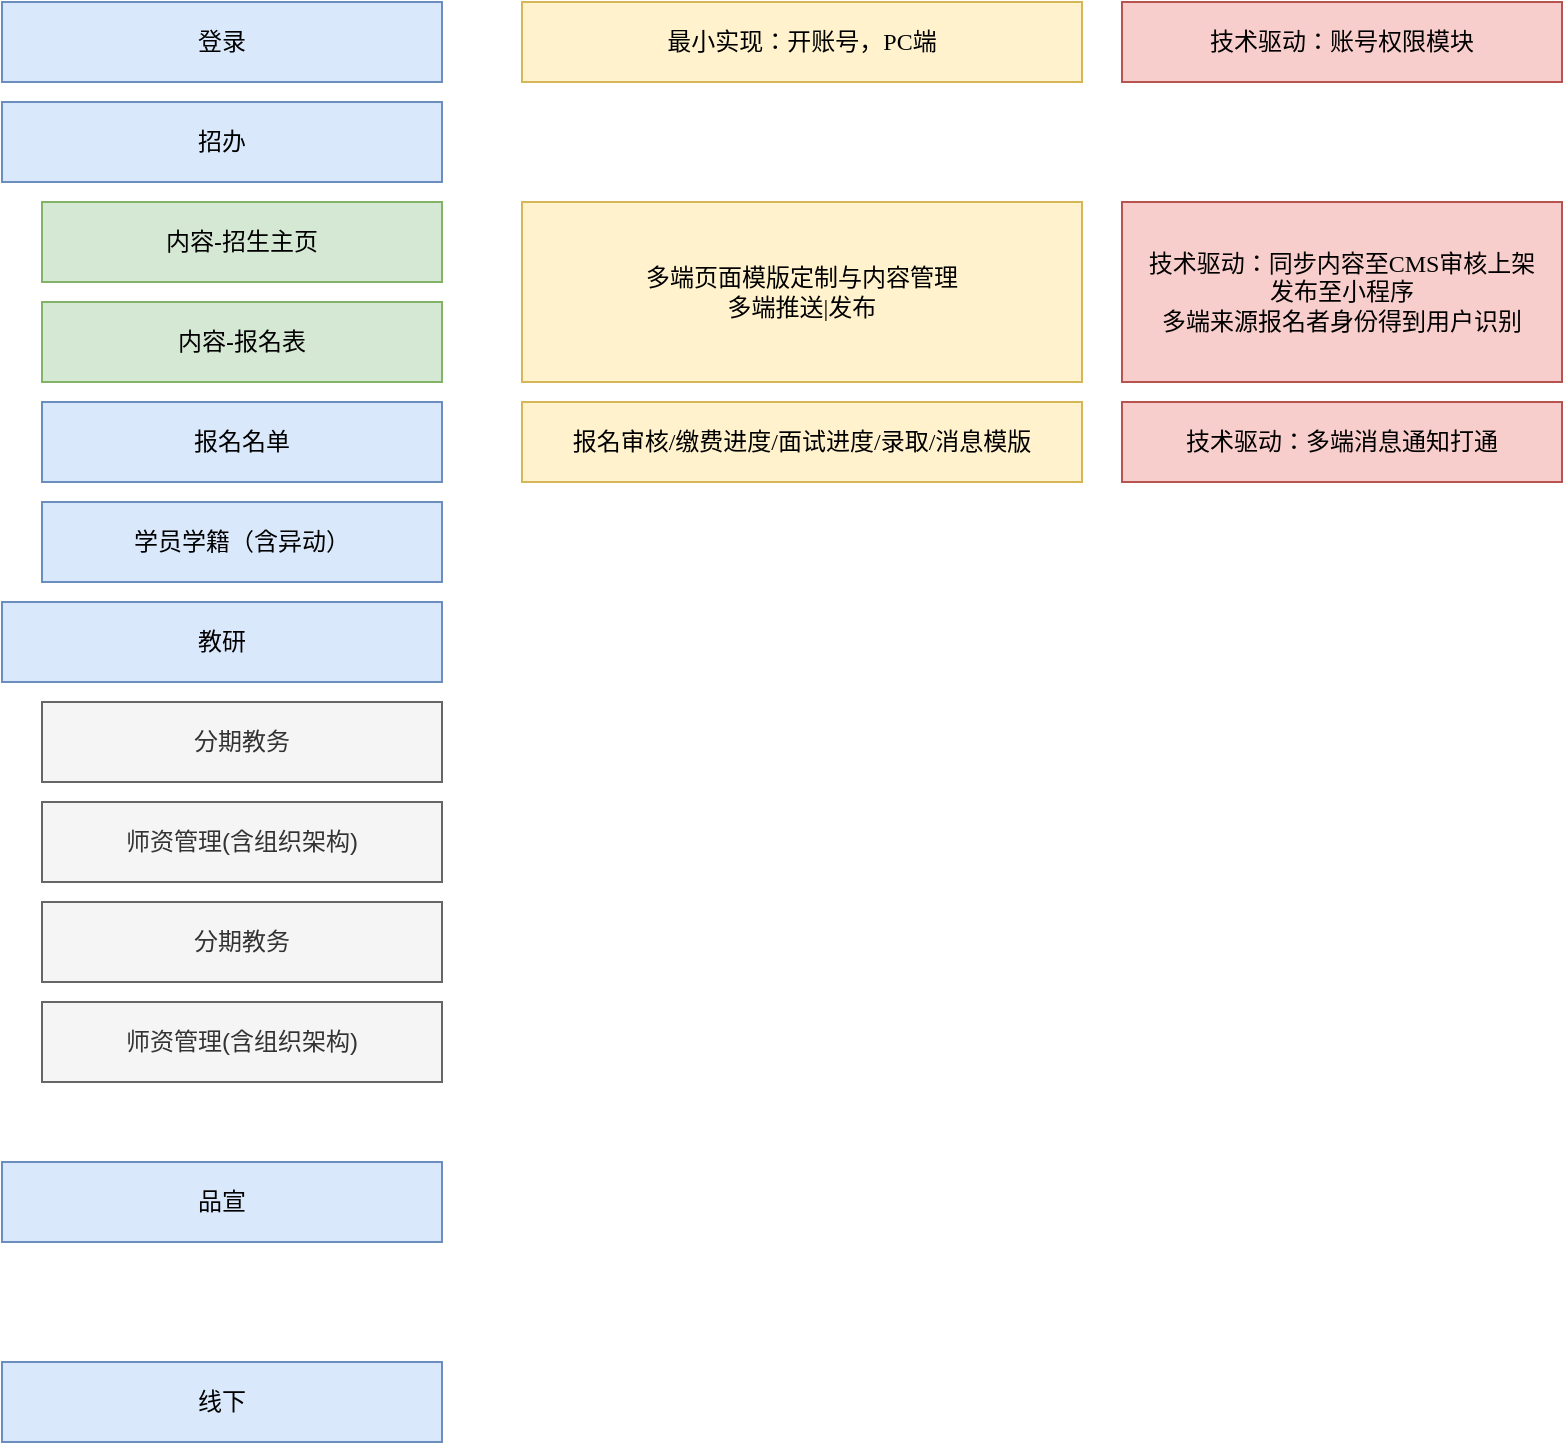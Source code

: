 <mxfile version="10.5.2" type="github"><diagram id="muJamJ3BkCML9OjMZfYO" name="ç¬¬ 1 é¡µ"><mxGraphModel dx="944" dy="694" grid="1" gridSize="10" guides="1" tooltips="1" connect="1" arrows="1" fold="1" page="1" pageScale="1" pageWidth="827" pageHeight="1169" math="0" shadow="0"><root><mxCell id="0"/><mxCell id="1" parent="0"/><mxCell id="cs4dVlUt-hu-rEEq9zMN-7" value="&lt;div&gt;多端页面模版定制与内容管理&lt;/div&gt;&lt;div&gt;多端推送|发布&lt;/div&gt;" style="rounded=0;whiteSpace=wrap;html=1;fontFamily=Garamond;fillColor=#fff2cc;strokeColor=#d6b656;" vertex="1" parent="1"><mxGeometry x="280" y="120" width="280" height="90" as="geometry"/></mxCell><mxCell id="BC2veUDq2d-ozrnxi1P3-29" value="招办" style="rounded=0;whiteSpace=wrap;html=1;fillColor=#dae8fc;strokeColor=#6c8ebf;" parent="1" vertex="1"><mxGeometry x="20" y="70" width="220" height="40" as="geometry"/></mxCell><mxCell id="BC2veUDq2d-ozrnxi1P3-30" value="教研" style="rounded=0;whiteSpace=wrap;html=1;fillColor=#dae8fc;strokeColor=#6c8ebf;" parent="1" vertex="1"><mxGeometry x="20" y="320" width="220" height="40" as="geometry"/></mxCell><mxCell id="BC2veUDq2d-ozrnxi1P3-31" value="品宣" style="rounded=0;whiteSpace=wrap;html=1;fillColor=#dae8fc;strokeColor=#6c8ebf;" parent="1" vertex="1"><mxGeometry x="20" y="600" width="220" height="40" as="geometry"/></mxCell><mxCell id="BC2veUDq2d-ozrnxi1P3-32" value="线下" style="rounded=0;whiteSpace=wrap;html=1;fillColor=#dae8fc;strokeColor=#6c8ebf;" parent="1" vertex="1"><mxGeometry x="20" y="700" width="220" height="40" as="geometry"/></mxCell><mxCell id="BC2veUDq2d-ozrnxi1P3-34" value="内容-招生主页" style="text;html=1;strokeColor=#82b366;fillColor=#d5e8d4;align=center;verticalAlign=middle;whiteSpace=wrap;rounded=0;" parent="1" vertex="1"><mxGeometry x="40" y="120" width="200" height="40" as="geometry"/></mxCell><mxCell id="BC2veUDq2d-ozrnxi1P3-35" value="内容-报名表" style="text;html=1;strokeColor=#82b366;fillColor=#d5e8d4;align=center;verticalAlign=middle;whiteSpace=wrap;rounded=0;" parent="1" vertex="1"><mxGeometry x="40" y="170" width="200" height="40" as="geometry"/></mxCell><mxCell id="BC2veUDq2d-ozrnxi1P3-37" value="学员学籍（含异动）" style="text;html=1;strokeColor=#6c8ebf;fillColor=#dae8fc;align=center;verticalAlign=middle;whiteSpace=wrap;rounded=0;" parent="1" vertex="1"><mxGeometry x="40" y="270" width="200" height="40" as="geometry"/></mxCell><mxCell id="cs4dVlUt-hu-rEEq9zMN-1" value="分期教务" style="text;html=1;strokeColor=#666666;fillColor=#f5f5f5;align=center;verticalAlign=middle;whiteSpace=wrap;rounded=0;fontColor=#333333;" vertex="1" parent="1"><mxGeometry x="40" y="370" width="200" height="40" as="geometry"/></mxCell><mxCell id="cs4dVlUt-hu-rEEq9zMN-2" value="师资管理(含组织架构)" style="text;html=1;strokeColor=#666666;fillColor=#f5f5f5;align=center;verticalAlign=middle;whiteSpace=wrap;rounded=0;fontColor=#333333;" vertex="1" parent="1"><mxGeometry x="40" y="420" width="200" height="40" as="geometry"/></mxCell><mxCell id="cs4dVlUt-hu-rEEq9zMN-3" value="师资管理(含组织架构)" style="text;html=1;strokeColor=#666666;fillColor=#f5f5f5;align=center;verticalAlign=middle;whiteSpace=wrap;rounded=0;fontColor=#333333;" vertex="1" parent="1"><mxGeometry x="40" y="520" width="200" height="40" as="geometry"/></mxCell><mxCell id="cs4dVlUt-hu-rEEq9zMN-4" value="分期教务" style="text;html=1;strokeColor=#666666;fillColor=#f5f5f5;align=center;verticalAlign=middle;whiteSpace=wrap;rounded=0;fontColor=#333333;" vertex="1" parent="1"><mxGeometry x="40" y="470" width="200" height="40" as="geometry"/></mxCell><mxCell id="cs4dVlUt-hu-rEEq9zMN-5" value="报名名单" style="text;html=1;strokeColor=#6c8ebf;fillColor=#dae8fc;align=center;verticalAlign=middle;whiteSpace=wrap;rounded=0;" vertex="1" parent="1"><mxGeometry x="40" y="220" width="200" height="40" as="geometry"/></mxCell><mxCell id="cs4dVlUt-hu-rEEq9zMN-8" value="报名审核/缴费进度/面试进度/录取/消息模版&lt;div style=&quot;text-align: left&quot;&gt;&lt;/div&gt;" style="rounded=0;whiteSpace=wrap;html=1;fontFamily=Garamond;fillColor=#fff2cc;strokeColor=#d6b656;" vertex="1" parent="1"><mxGeometry x="280" y="220" width="280" height="40" as="geometry"/></mxCell><mxCell id="cs4dVlUt-hu-rEEq9zMN-9" value="技术驱动：多端消息通知打通&lt;div style=&quot;text-align: left&quot;&gt;&lt;/div&gt;" style="rounded=0;whiteSpace=wrap;html=1;fontFamily=Garamond;fillColor=#f8cecc;strokeColor=#b85450;" vertex="1" parent="1"><mxGeometry x="580" y="220" width="220" height="40" as="geometry"/></mxCell><mxCell id="cs4dVlUt-hu-rEEq9zMN-10" value="登录" style="rounded=0;whiteSpace=wrap;html=1;fillColor=#dae8fc;strokeColor=#6c8ebf;" vertex="1" parent="1"><mxGeometry x="20" y="20" width="220" height="40" as="geometry"/></mxCell><mxCell id="cs4dVlUt-hu-rEEq9zMN-11" value="最小实现：开账号，PC端&lt;div style=&quot;text-align: left&quot;&gt;&lt;/div&gt;" style="rounded=0;whiteSpace=wrap;html=1;fontFamily=Garamond;fillColor=#fff2cc;strokeColor=#d6b656;" vertex="1" parent="1"><mxGeometry x="280" y="20" width="280" height="40" as="geometry"/></mxCell><mxCell id="cs4dVlUt-hu-rEEq9zMN-12" value="技术驱动：账号权限模块&lt;div style=&quot;text-align: left&quot;&gt;&lt;/div&gt;" style="rounded=0;whiteSpace=wrap;html=1;fontFamily=Garamond;fillColor=#f8cecc;strokeColor=#b85450;" vertex="1" parent="1"><mxGeometry x="580" y="20" width="220" height="40" as="geometry"/></mxCell><mxCell id="cs4dVlUt-hu-rEEq9zMN-13" value="技术驱动：同步内容至CMS审核上架&lt;br&gt;发布至小程序&lt;br&gt;多端来源报名者身份得到用户识别&lt;br&gt;&lt;div style=&quot;text-align: left&quot;&gt;&lt;/div&gt;" style="rounded=0;whiteSpace=wrap;html=1;fontFamily=Garamond;fillColor=#f8cecc;strokeColor=#b85450;" vertex="1" parent="1"><mxGeometry x="580" y="120" width="220" height="90" as="geometry"/></mxCell></root></mxGraphModel></diagram></mxfile>